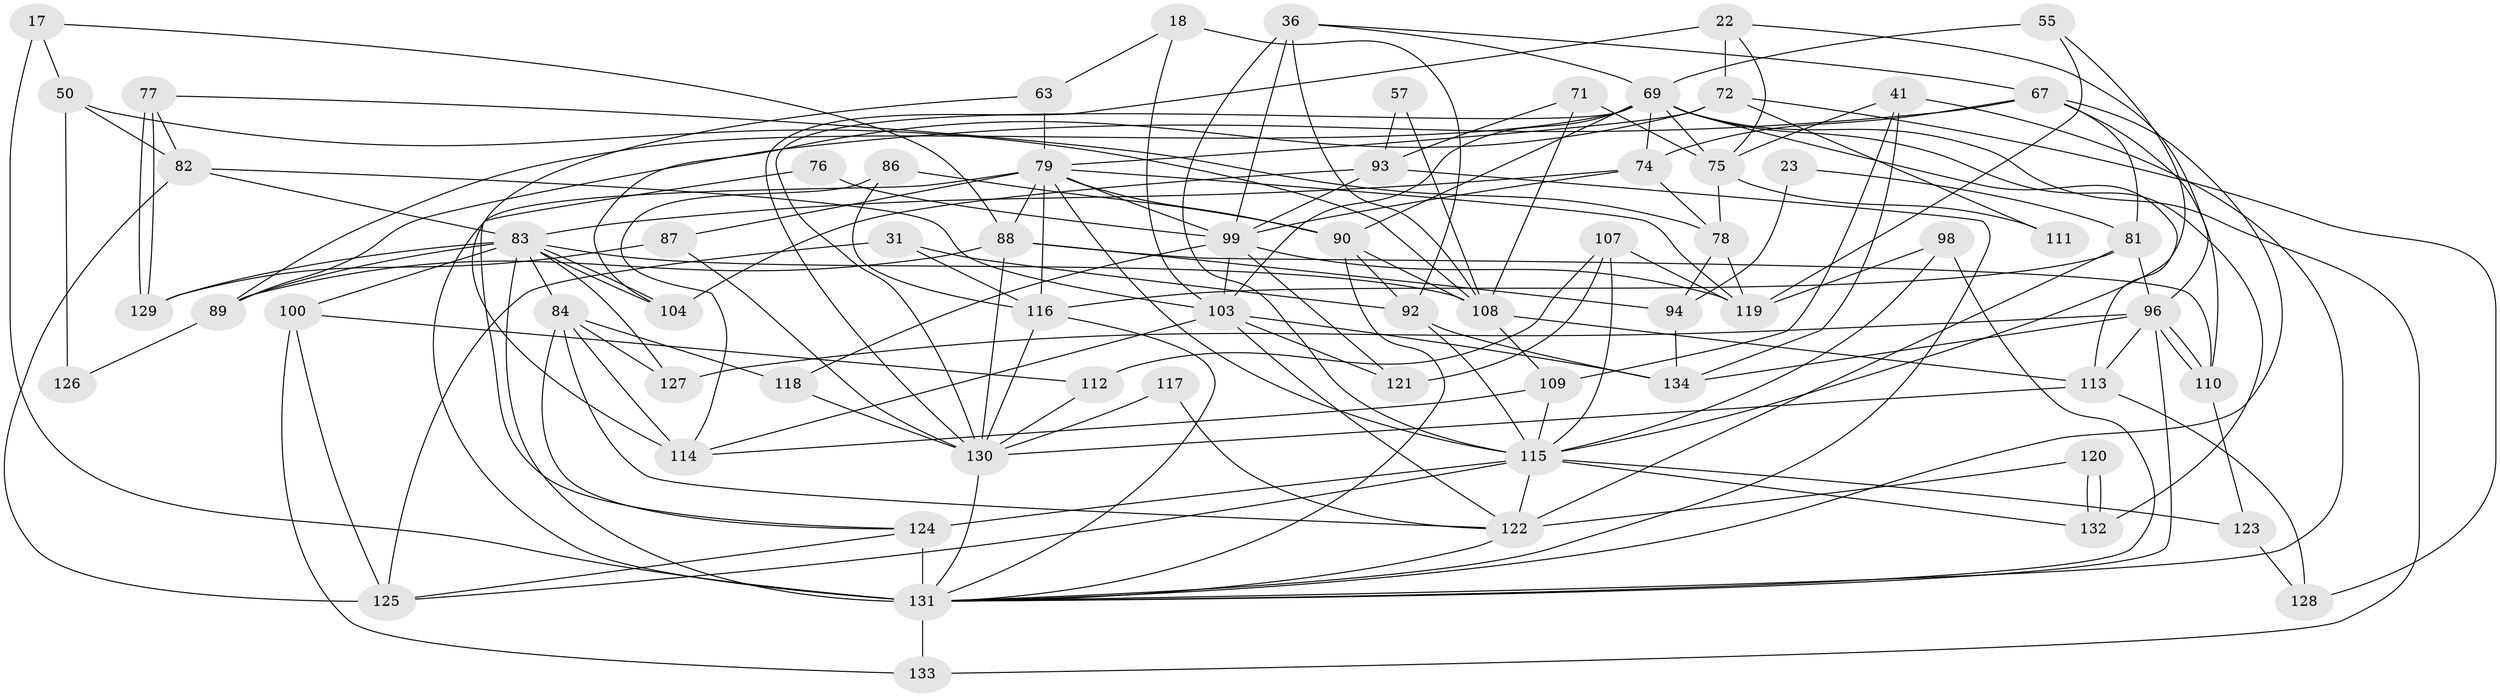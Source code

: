 // original degree distribution, {5: 0.19402985074626866, 2: 0.12686567164179105, 3: 0.26119402985074625, 4: 0.291044776119403, 7: 0.03731343283582089, 8: 0.014925373134328358, 6: 0.07462686567164178}
// Generated by graph-tools (version 1.1) at 2025/50/03/09/25 04:50:09]
// undirected, 67 vertices, 166 edges
graph export_dot {
graph [start="1"]
  node [color=gray90,style=filled];
  17;
  18;
  22;
  23;
  31;
  36;
  41 [super="+6"];
  50 [super="+34"];
  55 [super="+39"];
  57;
  63;
  67 [super="+40"];
  69 [super="+16+68"];
  71;
  72 [super="+28"];
  74 [super="+47"];
  75 [super="+10"];
  76;
  77;
  78 [super="+1"];
  79 [super="+43+21+33"];
  81 [super="+9+53"];
  82 [super="+30"];
  83 [super="+49+64"];
  84 [super="+35+62"];
  86;
  87;
  88 [super="+85"];
  89;
  90 [super="+29"];
  92 [super="+58"];
  93 [super="+91"];
  94;
  96;
  98;
  99 [super="+19+4"];
  100;
  103 [super="+25+56+66"];
  104;
  107;
  108 [super="+38"];
  109;
  110;
  111;
  112;
  113 [super="+61"];
  114 [super="+24"];
  115 [super="+37+45+60"];
  116 [super="+106"];
  117;
  118 [super="+101"];
  119 [super="+102"];
  120;
  121;
  122 [super="+95"];
  123;
  124 [super="+48"];
  125 [super="+80"];
  126;
  127 [super="+8"];
  128;
  129;
  130 [super="+70+46"];
  131 [super="+105+65+15+97"];
  132;
  133;
  134;
  17 -- 50 [weight=2];
  17 -- 131 [weight=3];
  17 -- 88;
  18 -- 92 [weight=2];
  18 -- 63;
  18 -- 103;
  22 -- 96;
  22 -- 72 [weight=2];
  22 -- 75;
  22 -- 130;
  23 -- 94;
  23 -- 81;
  31 -- 92;
  31 -- 116;
  31 -- 125;
  36 -- 108;
  36 -- 99;
  36 -- 69;
  36 -- 115;
  36 -- 67;
  41 -- 109;
  41 -- 134;
  41 -- 75;
  41 -- 131;
  50 -- 108;
  50 -- 126;
  50 -- 82;
  55 -- 119;
  55 -- 69 [weight=3];
  55 -- 115 [weight=2];
  57 -- 108;
  57 -- 93;
  63 -- 79 [weight=2];
  63 -- 114;
  67 -- 110;
  67 -- 131;
  67 -- 81;
  67 -- 89;
  67 -- 74;
  69 -- 89;
  69 -- 133;
  69 -- 75 [weight=2];
  69 -- 103 [weight=3];
  69 -- 132;
  69 -- 90;
  69 -- 113;
  69 -- 74;
  69 -- 130;
  71 -- 108;
  71 -- 75;
  71 -- 93;
  72 -- 104;
  72 -- 128;
  72 -- 111;
  72 -- 79;
  74 -- 78;
  74 -- 99;
  74 -- 83;
  75 -- 78;
  75 -- 111;
  76 -- 124;
  76 -- 99;
  77 -- 129;
  77 -- 129;
  77 -- 82;
  77 -- 78;
  78 -- 94;
  78 -- 119;
  79 -- 99;
  79 -- 87;
  79 -- 88 [weight=2];
  79 -- 119;
  79 -- 116 [weight=2];
  79 -- 115 [weight=2];
  79 -- 131;
  79 -- 90;
  81 -- 96;
  81 -- 122;
  81 -- 116 [weight=2];
  82 -- 103;
  82 -- 83;
  82 -- 125;
  83 -- 104;
  83 -- 104;
  83 -- 127;
  83 -- 100;
  83 -- 131 [weight=3];
  83 -- 108 [weight=3];
  83 -- 129;
  83 -- 84;
  83 -- 89;
  84 -- 118 [weight=2];
  84 -- 127;
  84 -- 114 [weight=2];
  84 -- 122;
  84 -- 124;
  86 -- 116;
  86 -- 114;
  86 -- 90;
  87 -- 129;
  87 -- 130;
  88 -- 89;
  88 -- 110;
  88 -- 94;
  88 -- 130;
  89 -- 126;
  90 -- 131;
  90 -- 108;
  90 -- 92;
  92 -- 134 [weight=2];
  92 -- 115;
  93 -- 131 [weight=2];
  93 -- 99;
  93 -- 104;
  94 -- 134;
  96 -- 110;
  96 -- 110;
  96 -- 113;
  96 -- 127;
  96 -- 134;
  96 -- 131;
  98 -- 115;
  98 -- 119;
  98 -- 131;
  99 -- 118 [weight=2];
  99 -- 119 [weight=2];
  99 -- 121;
  99 -- 103;
  100 -- 112;
  100 -- 133;
  100 -- 125;
  103 -- 134;
  103 -- 121;
  103 -- 122 [weight=2];
  103 -- 114;
  107 -- 119;
  107 -- 121;
  107 -- 112;
  107 -- 115;
  108 -- 113;
  108 -- 109;
  109 -- 115;
  109 -- 114;
  110 -- 123;
  112 -- 130;
  113 -- 128;
  113 -- 130;
  115 -- 132;
  115 -- 122;
  115 -- 123;
  115 -- 124;
  115 -- 125;
  116 -- 130 [weight=3];
  116 -- 131;
  117 -- 122;
  117 -- 130;
  118 -- 130 [weight=2];
  120 -- 132;
  120 -- 132;
  120 -- 122;
  122 -- 131;
  123 -- 128;
  124 -- 125;
  124 -- 131 [weight=4];
  130 -- 131;
  131 -- 133;
}

